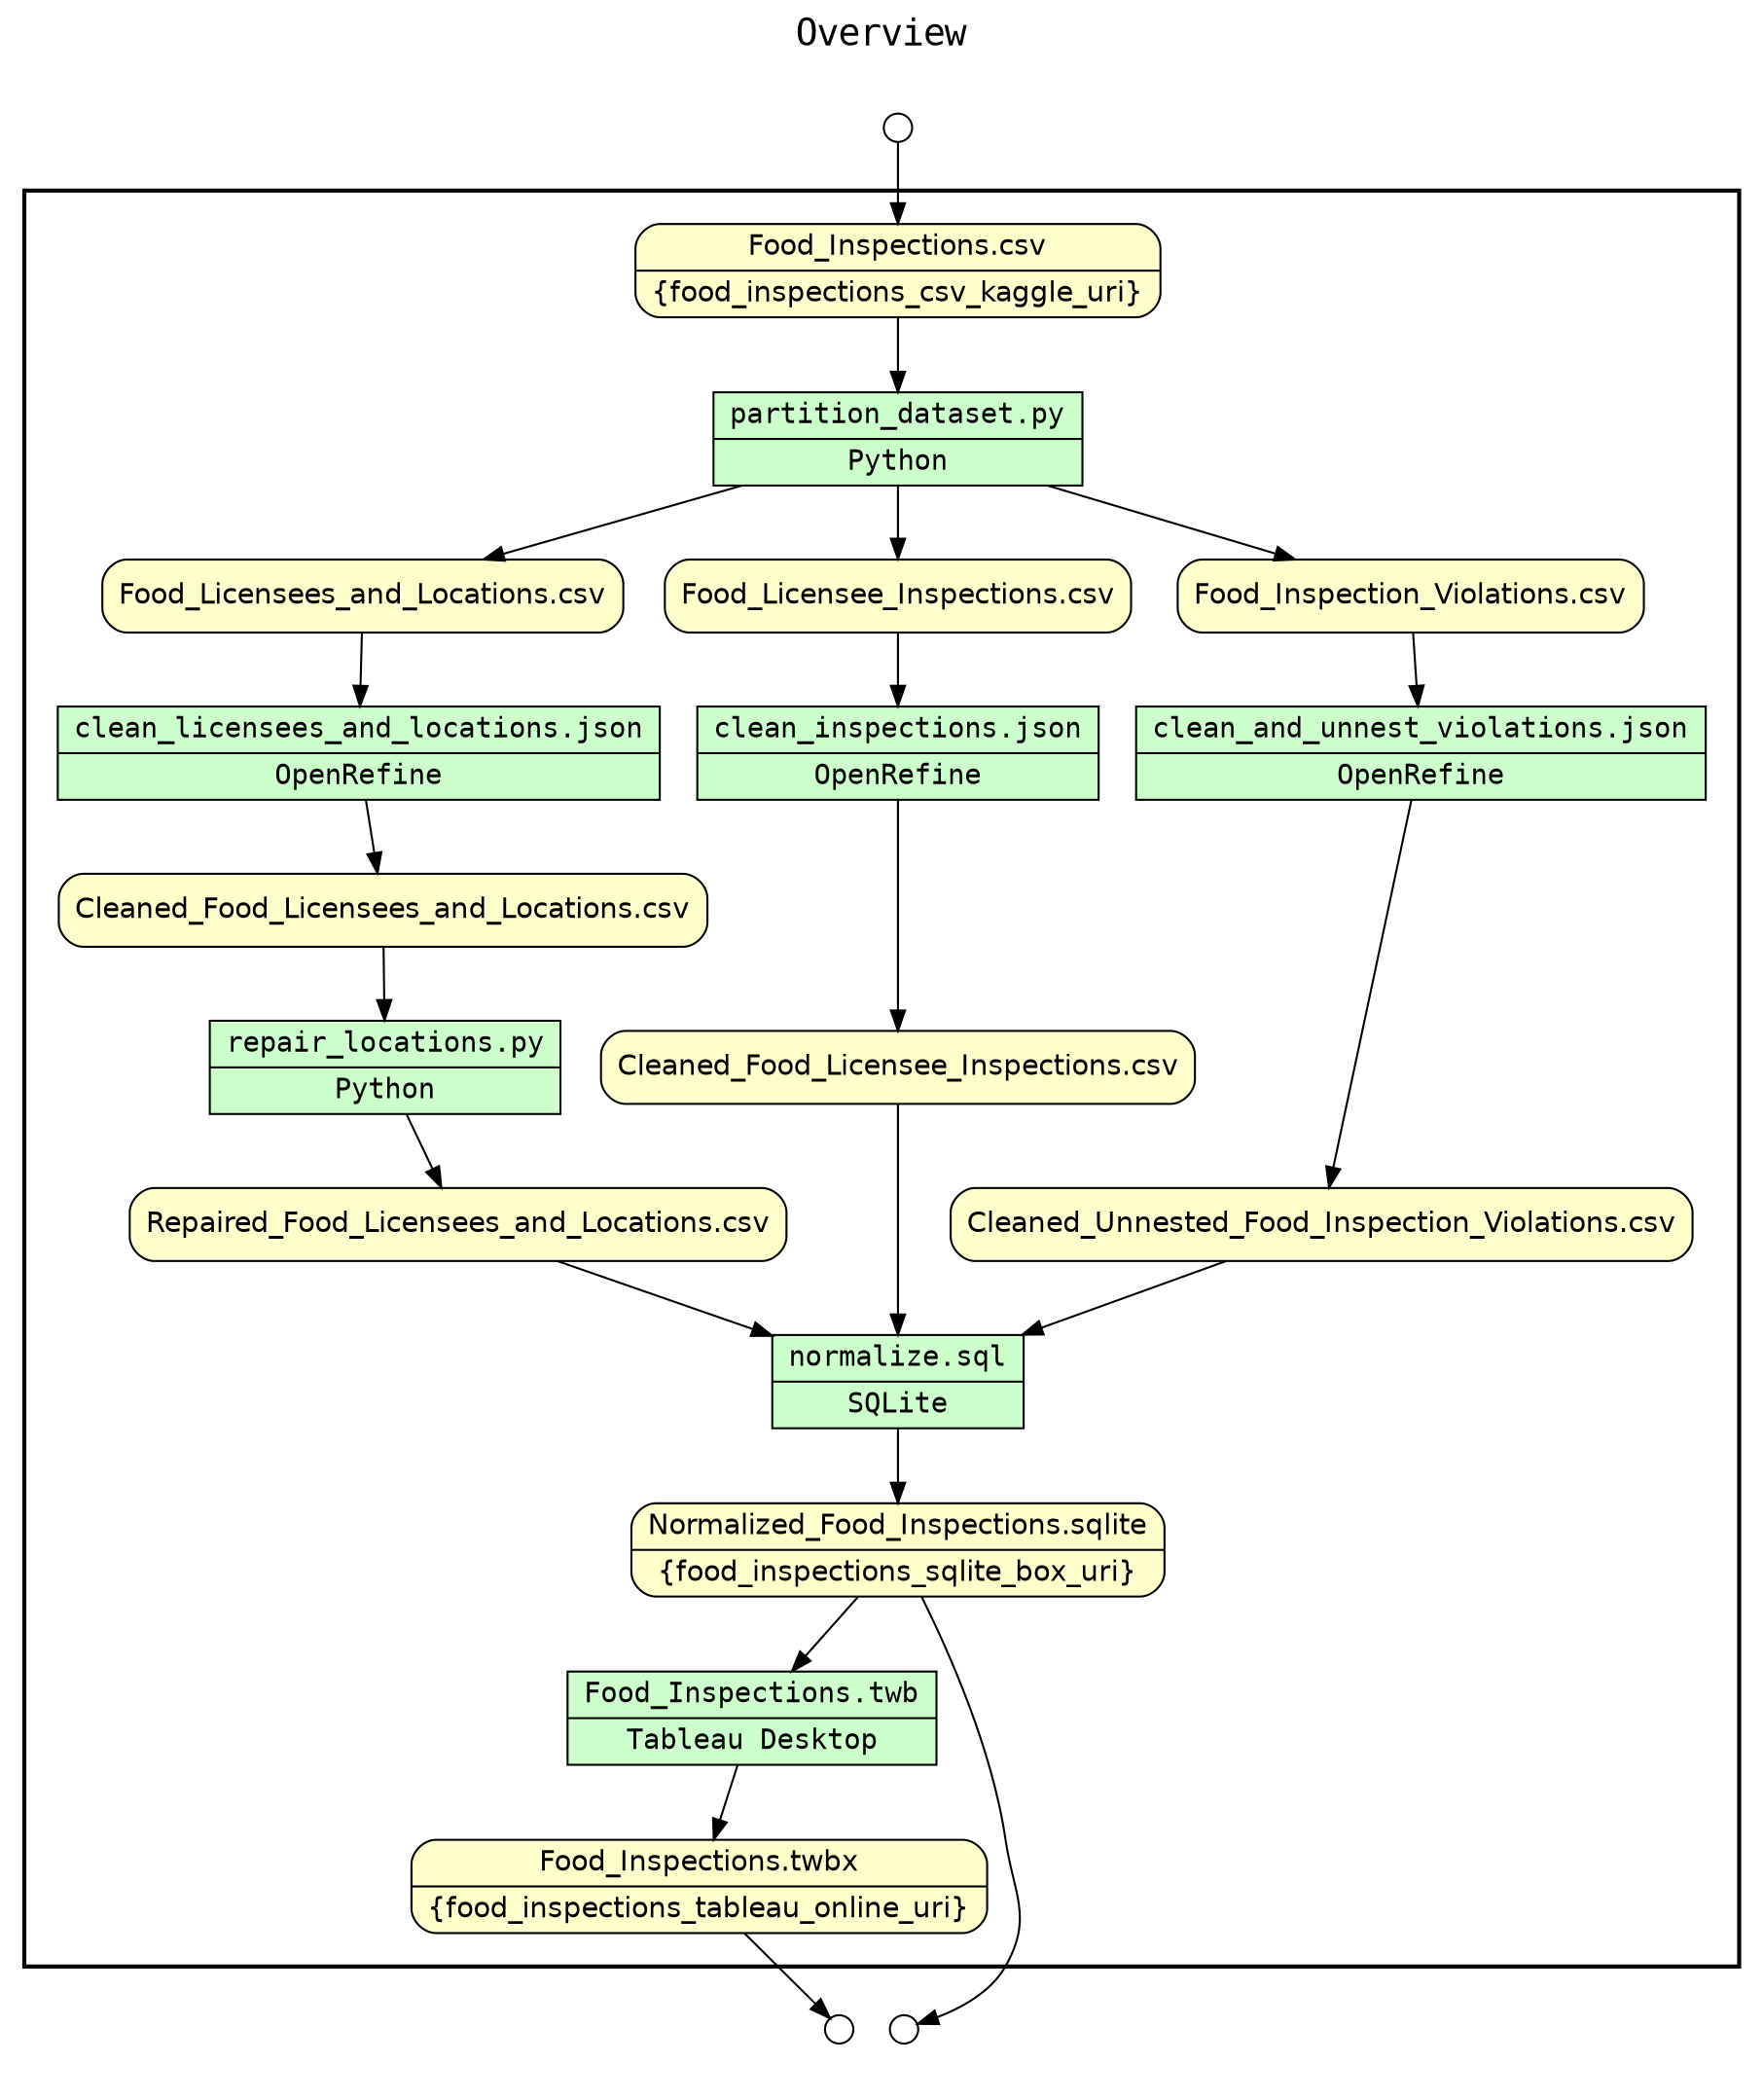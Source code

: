 digraph Workflow {
rankdir=TB
fontname=Courier; fontsize=18; labelloc=t
label=Overview
subgraph cluster_workflow_box_outer { label=""; color=black; penwidth=2
subgraph cluster_workflow_box_inner { label=""; color=white
node[shape=box style=filled fillcolor="#CCFFCC" peripheries=1 fontname=Courier]
"partition_dataset.py" [shape=record rankdir=LR label="{<f0> partition_dataset.py |<f1> Python}"];
"clean_licensees_and_locations.json" [shape=record rankdir=LR label="{<f0> clean_licensees_and_locations.json |<f1> OpenRefine}"];
"clean_inspections.json" [shape=record rankdir=LR label="{<f0> clean_inspections.json |<f1> OpenRefine}"];
"clean_and_unnest_violations.json" [shape=record rankdir=LR label="{<f0> clean_and_unnest_violations.json |<f1> OpenRefine}"];
"repair_locations.py" [shape=record rankdir=LR label="{<f0> repair_locations.py |<f1> Python}"];
"normalize.sql" [shape=record rankdir=LR label="{<f0> normalize.sql |<f1> SQLite}"];
"Food_Inspections.twb" [shape=record rankdir=LR label="{<f0> Food_Inspections.twb |<f1> Tableau Desktop}"];
node[shape=box style="rounded,filled" fillcolor="#FFFFCC" peripheries=1 fontname=Helvetica]
"Food_Inspections.csv" [shape=record rankdir=LR label="{<f0> Food_Inspections.csv |<f1> \{food_inspections_csv_kaggle_uri\}}"];
"Food_Licensees_and_Locations.csv"
"Food_Licensee_Inspections.csv"
"Food_Inspection_Violations.csv"
"Cleaned_Food_Licensees_and_Locations.csv"
"Repaired_Food_Licensees_and_Locations.csv"
"Cleaned_Food_Licensee_Inspections.csv"
"Cleaned_Unnested_Food_Inspection_Violations.csv"
"Normalized_Food_Inspections.sqlite" [shape=record rankdir=LR label="{<f0> Normalized_Food_Inspections.sqlite |<f1> \{food_inspections_sqlite_box_uri\}}"];
"Food_Inspections.twbx" [shape=record rankdir=LR label="{<f0> Food_Inspections.twbx |<f1> \{food_inspections_tableau_online_uri\}}"];
node[shape=box style="rounded,filled" fillcolor="#FCFCFC" peripheries=1 fontname=Helvetica]
"partition_dataset.py" -> "Food_Licensees_and_Locations.csv"
"partition_dataset.py" -> "Food_Licensee_Inspections.csv"
"partition_dataset.py" -> "Food_Inspection_Violations.csv"
"Food_Inspections.csv" -> "partition_dataset.py"
"clean_licensees_and_locations.json" -> "Cleaned_Food_Licensees_and_Locations.csv"
"Food_Licensees_and_Locations.csv" -> "clean_licensees_and_locations.json"
"clean_inspections.json" -> "Cleaned_Food_Licensee_Inspections.csv"
"Food_Licensee_Inspections.csv" -> "clean_inspections.json"
"clean_and_unnest_violations.json" -> "Cleaned_Unnested_Food_Inspection_Violations.csv"
"Food_Inspection_Violations.csv" -> "clean_and_unnest_violations.json"
"repair_locations.py" -> "Repaired_Food_Licensees_and_Locations.csv"
"Cleaned_Food_Licensees_and_Locations.csv" -> "repair_locations.py"
"normalize.sql" -> "Normalized_Food_Inspections.sqlite"
"Repaired_Food_Licensees_and_Locations.csv" -> "normalize.sql"
"Cleaned_Food_Licensee_Inspections.csv" -> "normalize.sql"
"Cleaned_Unnested_Food_Inspection_Violations.csv" -> "normalize.sql"
"Food_Inspections.twb" -> "Food_Inspections.twbx"
"Normalized_Food_Inspections.sqlite" -> "Food_Inspections.twb"
}}
subgraph cluster_input_ports_group_outer { label=""; color=white
subgraph cluster_input_ports_group_inner { label=""; color=white
node[shape=circle style="rounded,filled" fillcolor="#FFFFFF" peripheries=1 fontname=Helvetica width=0.2]
"Food_Inspections.csv_input_port" [label=""]
}}
subgraph cluster_output_ports_group_outer { label=""; color=white
subgraph cluster_output_ports_group_inner { label=""; color=white
node[shape=circle style="rounded,filled" fillcolor="#FFFFFF" peripheries=1 fontname=Helvetica width=0.2]
"Normalized_Food_Inspections.sqlite_output_port" [label=""]
"Food_Inspections.twbx_output_port" [label=""]
}}
"Food_Inspections.csv_input_port" -> "Food_Inspections.csv"
"Normalized_Food_Inspections.sqlite" -> "Normalized_Food_Inspections.sqlite_output_port"
"Food_Inspections.twbx" -> "Food_Inspections.twbx_output_port"
}
